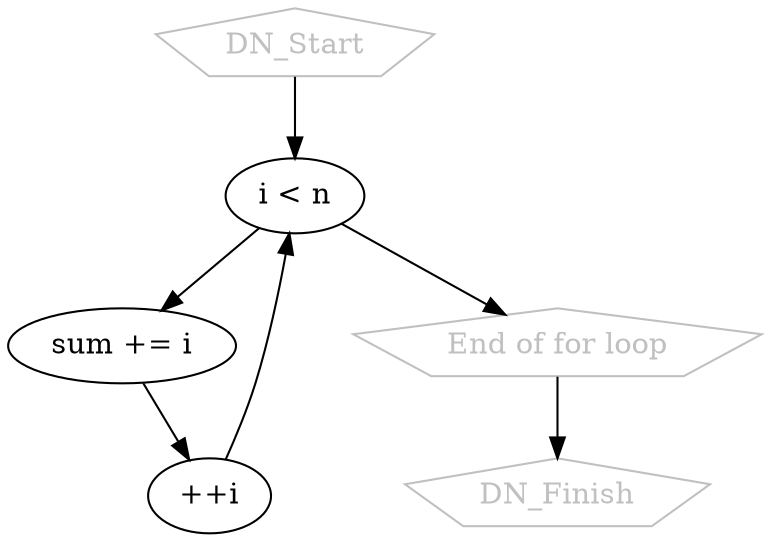 digraph G{
0 [ label = "DN_Start" , fontcolor = "grey" , shape = "pentagon" , color = "grey" ];
3 [ label = "i < n" ];
4 [ label = "sum += i" ];
6 [ label = "++i" ];
7 [ label = "End of for loop" , fontcolor = "grey" , shape = "pentagon" , color = "grey" ];
8 [ label = "DN_Finish" , fontcolor = "grey" , shape = "pentagon" , color = "grey" ];
0->3;
6->3;
3->4;
4->6;
3->7;
7->8;
}

